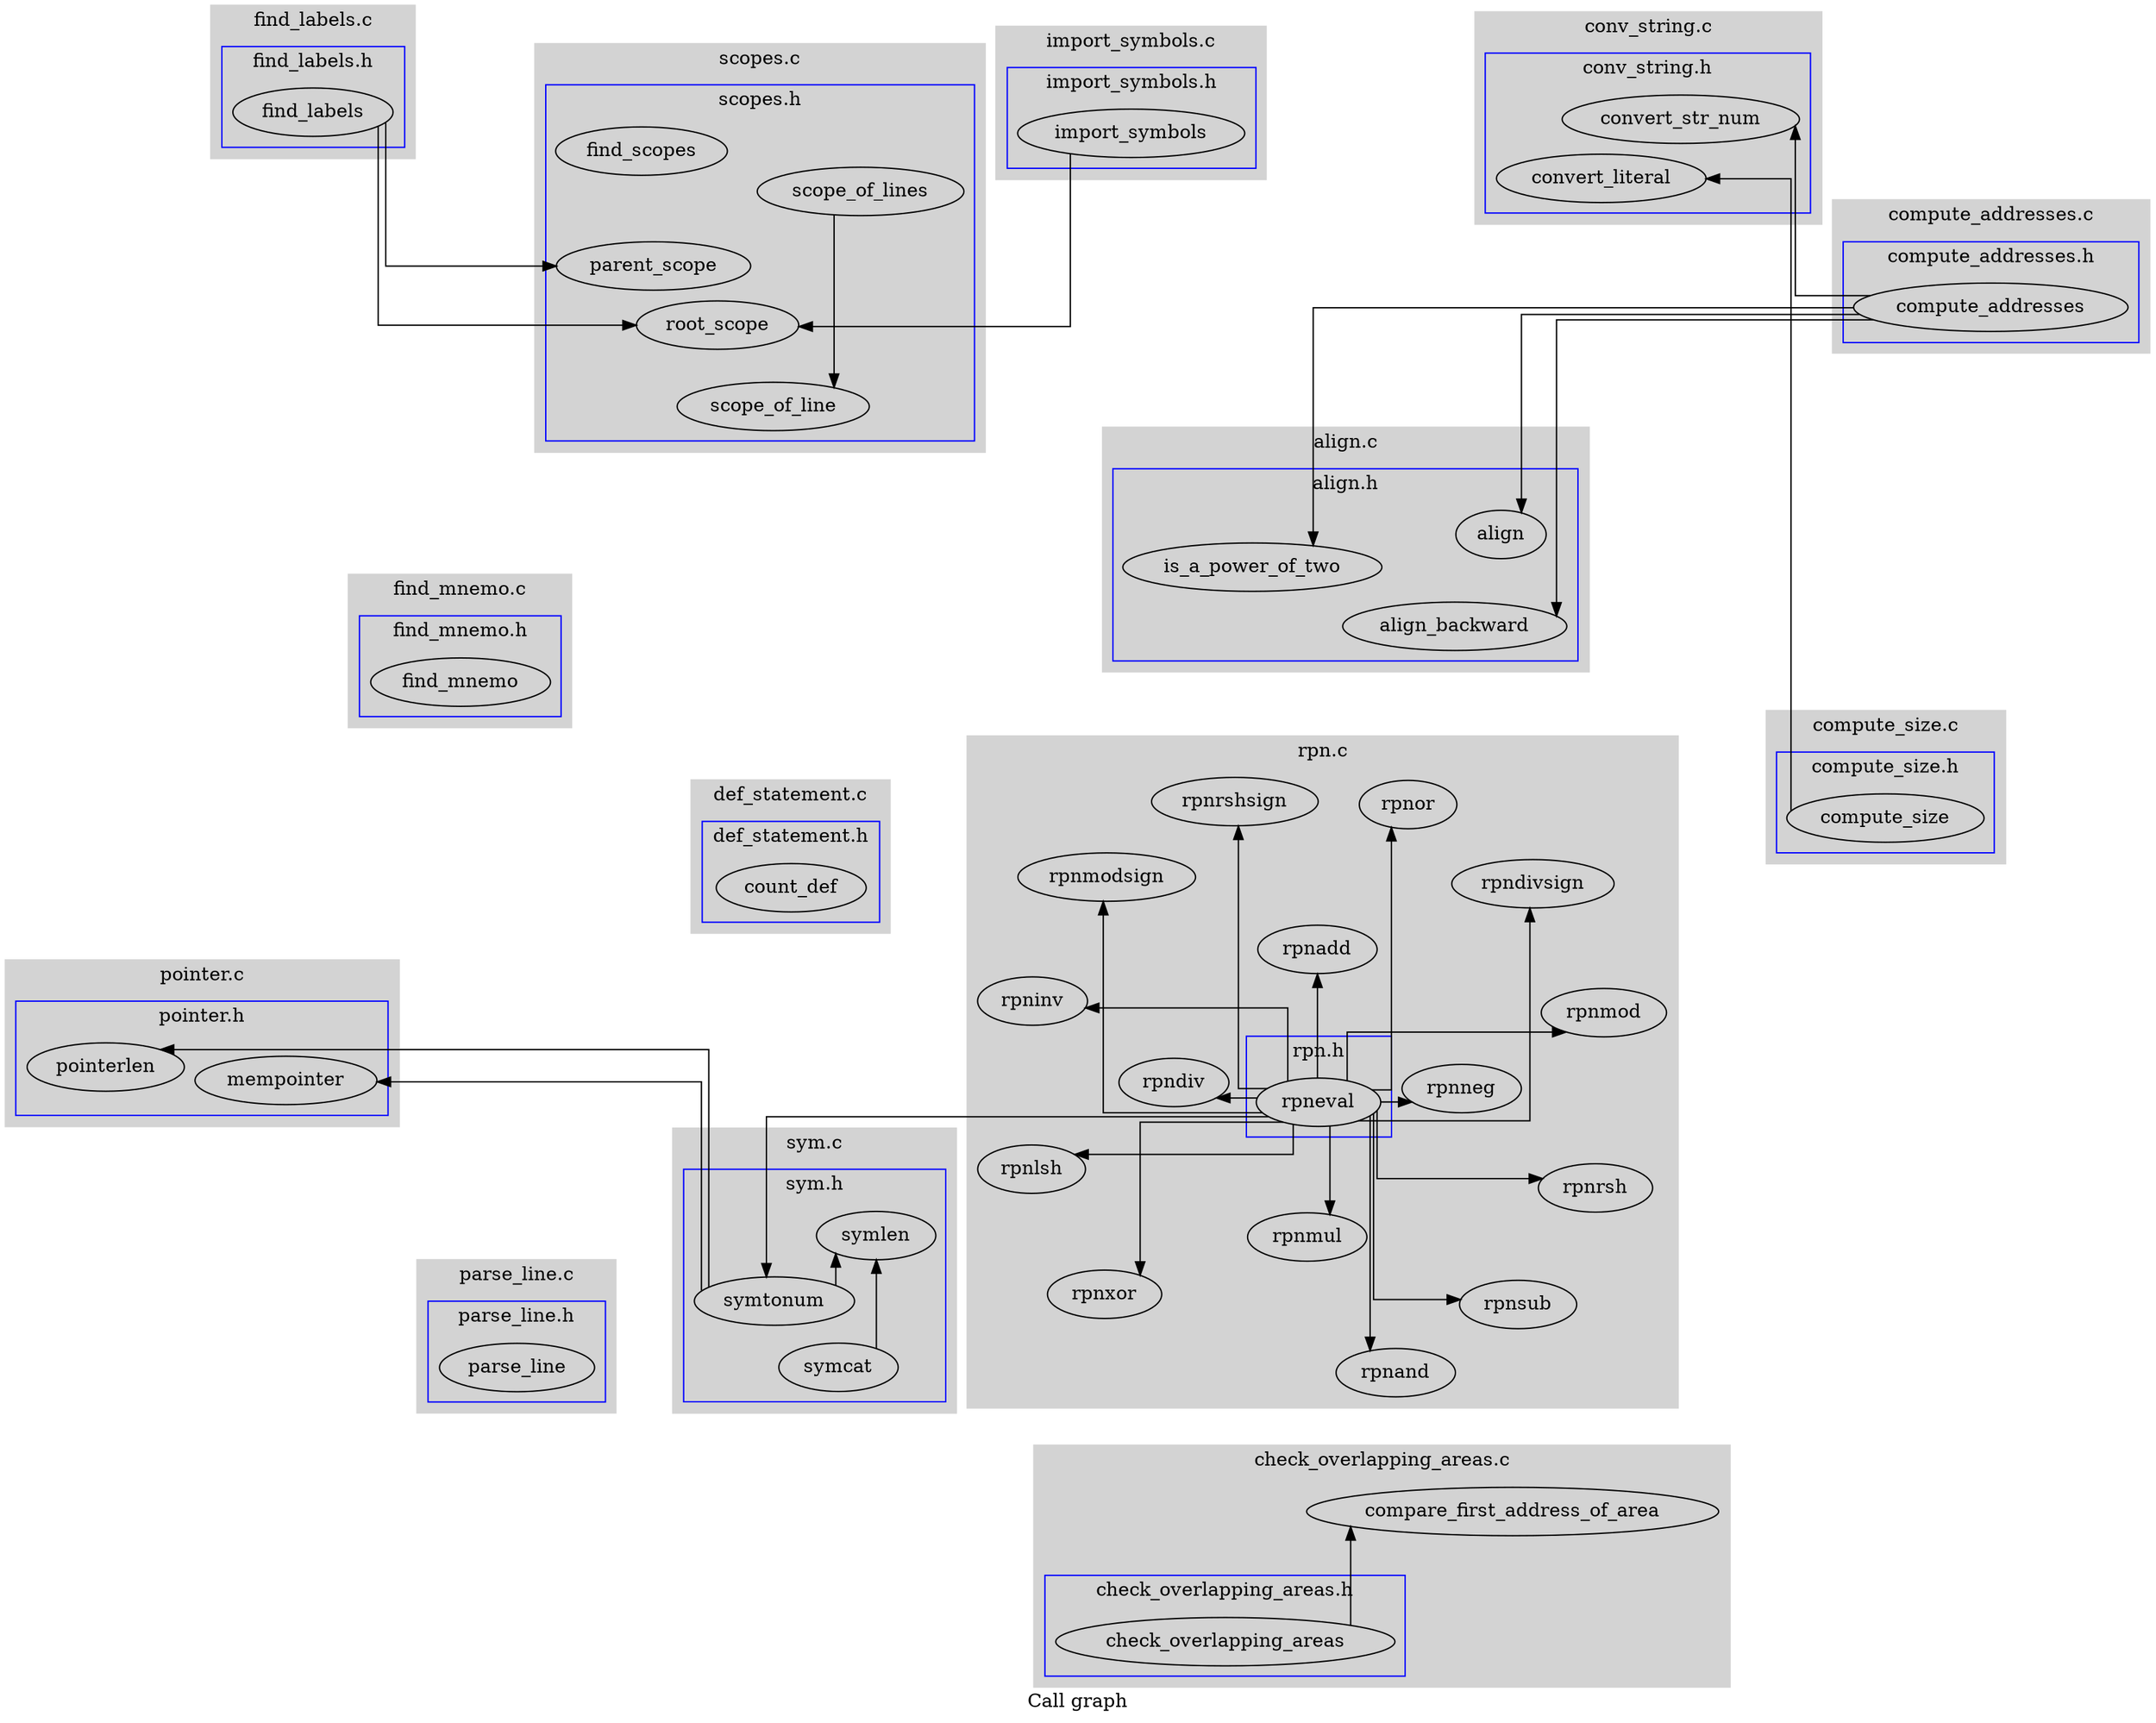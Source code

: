 digraph G {
    graph [layout=fdp rankdir=LR];
    label = "Call graph";
    //mode="sgd";
    overlap=false;
    splines=ortho;

    symtonum -> { pointerlen mempointer }
    rpneval -> { symtonum };
    import_symbols -> { root_scope };
    find_labels -> { root_scope parent_scope };
    compute_size -> { convert_literal };
    compute_addresses -> { convert_str_num align_backward align is_a_power_of_two };
    check_overlapping_areas -> compare_first_address_of_area ;

    //subgraph cluster_whole_assembler {
        subgraph cluster_align_c {
            style=filled;
            color=lightgrey;
            label = "align.c";
            subgraph cluster_align_h {
                style = "";
                color=blue ;
                label = "align.h";
                align             [href="../src/align.c"];
                align_backward    [href="../src/align.c"];
                is_a_power_of_two [href="../src/align.c"];
            }
        }

        subgraph cluster_check_overlapping_areas {
            style=filled;
            color=lightgrey;
            label = "check_overlapping_areas.c";
            compare_first_address_of_area [href="../src/check_overlapping_areas.c"];
            subgraph cluster_check_overlapping_areas_h {
                style = "";
                color=blue ;
                label = "check_overlapping_areas.h";
                check_overlapping_areas [href="../src/check_overlapping_areas.c"];
            }
        }

        subgraph cluster_compute_addresses_c {
            style=filled;
            color=lightgrey;
            label = "compute_addresses.c";
            subgraph cluster_compute_addresses_h {
                style = "";
                color=blue ;
                label = "compute_addresses.h";
                compute_addresses [href="../src/compute_addresses.c"];
            }
        }

        subgraph cluster_compute_size_c {
            style=filled;
            color=lightgrey;
            label = "compute_size.c";
            subgraph cluster_compute_size_h {
                style = "";
                color=blue ;
                label = "compute_size.h";
                compute_size [href="../src/compute_size.c"];
            }
        }

        subgraph cluster_conv_string_c {
            style=filled;
            color=lightgrey;
            label = "conv_string.c";
            subgraph cluster_conv_string_h {
                style = "";
                color=blue ;
                label = "conv_string.h";
                convert_literal [href="../src/conv_string.c"];
                convert_str_num [href="../src/conv_string.c"];
            }
        }

        subgraph cluster_def_statement_c {
            style=filled;
            color=lightgrey;
            label = "def_statement.c";
            subgraph cluster_def_statement_h {
                style = "";
                color=blue ;
                label = "def_statement.h";
                count_def [href="../src/def_statement.c"];
            }
        }

        subgraph cluster_find_mnemo_c {
            style=filled;
            color=lightgrey;
            label = "find_mnemo.c";
            subgraph cluster_find_mnemo_h {
                style = "";
                color=blue ;
                label = "find_mnemo.h";
                find_mnemo [href="../src/find_mnemo.c"];
            }
        }

        subgraph cluster_find_labels_c {
            style=filled;
            color=lightgrey;
            label = "find_labels.c";
            subgraph cluster_find_labels_h {
                style = "";
                color=blue ;
                label = "find_labels.h";
                find_labels [href="../src/find_labels.c"];
            }
        }

        subgraph cluster_import_symbols_c {
            style=filled;
            color=lightgrey;
            label = "import_symbols.c";
            subgraph cluster_import_symbols_h {
                style = "";
                color=blue ;
                label = "import_symbols.h";
                import_symbols [href="../src/import_symbols.c"];
            }
        }

        subgraph cluster_parse_line_c {
            style=filled;
            color=lightgrey;
            label = "parse_line.c";
            subgraph cluster_parse_line_h {
                style = "";
                color=blue ;
                label = "parse_line.h";
                parse_line [href="../src/parse_line.c"];
            }
        }

        subgraph cluster_pointer_c {
            style=filled;
            color=lightgrey;
            label = "pointer.c";
            subgraph cluster_pointer_h {
                style = "";
                color=blue ;
                label = "pointer.h";
                mempointer [href="../src/pointer.c"];
                pointerlen [href="../src/pointer.c"];
            }
        }

        subgraph cluster_rpn_c {
            style=filled;
            color=lightgrey;
            label = "rpn.c";
            rpneval -> { rpnadd rpnsub rpnmul rpndiv rpnlsh rpnrsh rpnmod
                rpnand rpnor rpnxor rpninv rpnneg rpndivsign rpnrshsign
                    rpnmodsign };
            subgraph cluster_rpn_h {
                style = "";
                color=blue ;
                label = "rpn.h";
                rpneval [href="../src/rpn.c"];
            }
        }

        subgraph cluster_scopes_c {
            style=filled;
            color=lightgrey;
            label = "scopes.c";
            scope_of_lines -> scope_of_line;
            subgraph cluster_scopes_h {
                style = "";
                color=blue ;
                label = "scopes.h";
                find_scopes    [href="../src/scopes.c"];
                parent_scope   [href="../src/scopes.c"];
                root_scope     [href="../src/scopes.c"];
                scope_of_line  [href="../src/scopes.c"];
                scope_of_lines [href="../src/scopes.c"];
            }
        }

        subgraph cluster_sym_c {
            style=filled;
            color=lightgrey;
            label = "sym.c";
            symcat -> symlen;
            symtonum -> symlen;
            subgraph cluster_sym_h {
                style = "";
                color=blue ;
                label = "sym.h";
                symcat   [href="../src/sym.c"];
                symlen   [href="../src/sym.c"];
                symtonum [href="../src/sym.c"];
            }
        }

    //}
}
